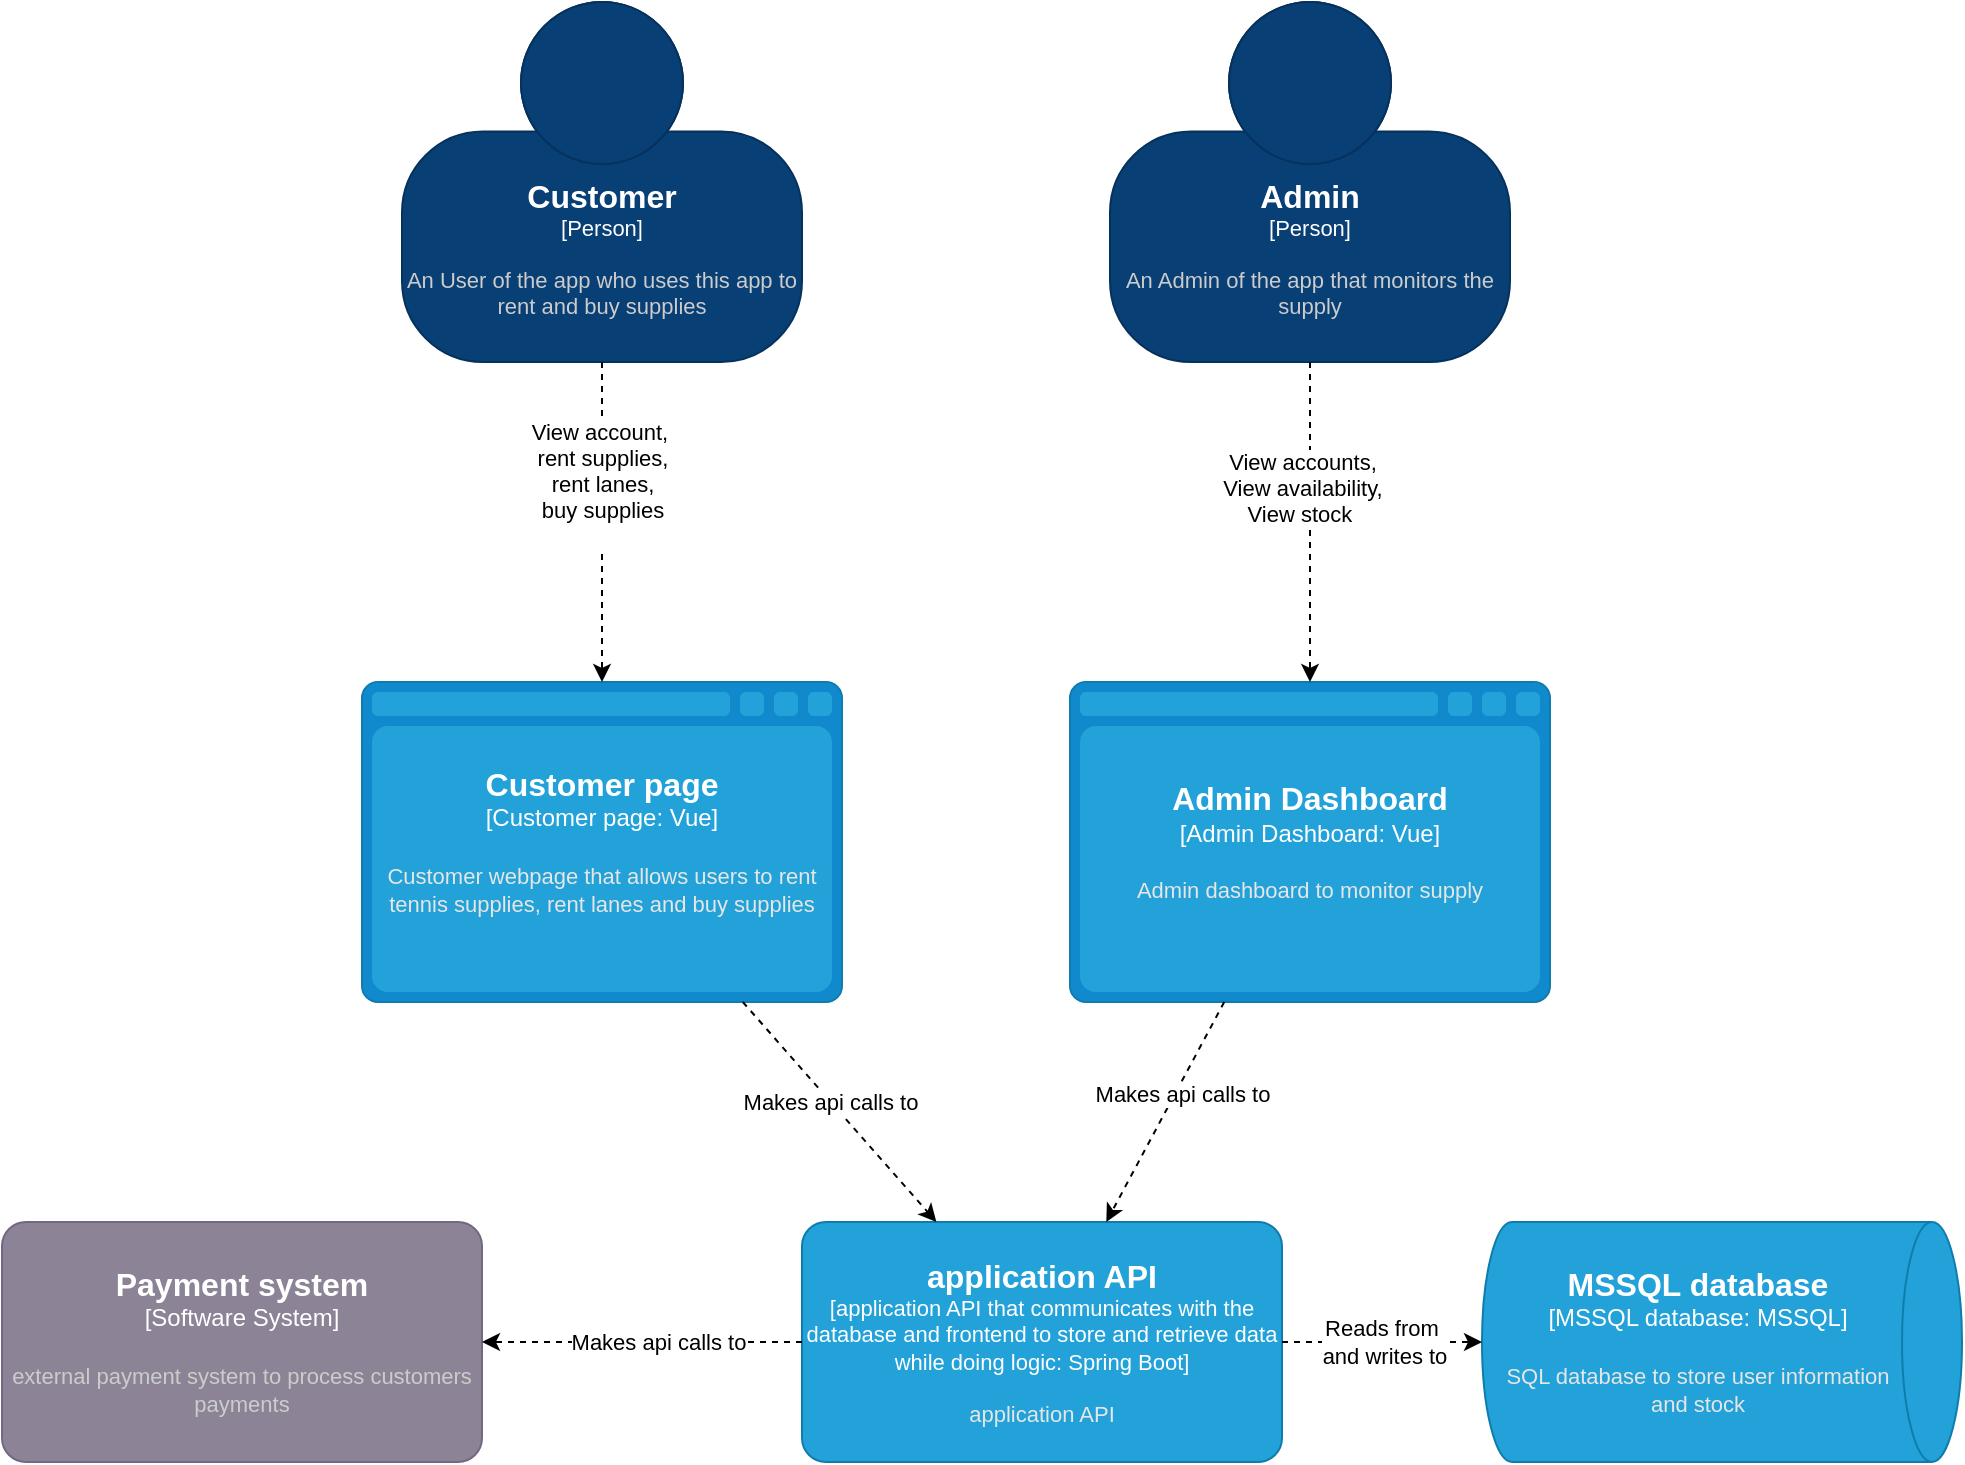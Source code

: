 <mxfile version="24.2.0" type="device">
  <diagram name="Page-1" id="nPhfZetWBflj6X07gC4a">
    <mxGraphModel dx="2658" dy="1591" grid="1" gridSize="10" guides="1" tooltips="1" connect="1" arrows="1" fold="1" page="1" pageScale="1" pageWidth="1169" pageHeight="827" math="0" shadow="0">
      <root>
        <mxCell id="0" />
        <mxCell id="1" parent="0" />
        <object placeholders="1" c4Name="Customer" c4Type="Person" c4Description="An User of the app who uses this app to rent and buy supplies" label="&lt;font style=&quot;font-size: 16px&quot;&gt;&lt;b&gt;%c4Name%&lt;/b&gt;&lt;/font&gt;&lt;div&gt;[%c4Type%]&lt;/div&gt;&lt;br&gt;&lt;div&gt;&lt;font style=&quot;font-size: 11px&quot;&gt;&lt;font color=&quot;#cccccc&quot;&gt;%c4Description%&lt;/font&gt;&lt;/div&gt;" id="tJiusB9u_01UPpiJX9_t-4">
          <mxCell style="html=1;fontSize=11;dashed=0;whiteSpace=wrap;fillColor=#083F75;strokeColor=#06315C;fontColor=#ffffff;shape=mxgraph.c4.person2;align=center;metaEdit=1;points=[[0.5,0,0],[1,0.5,0],[1,0.75,0],[0.75,1,0],[0.5,1,0],[0.25,1,0],[0,0.75,0],[0,0.5,0]];resizable=0;" parent="1" vertex="1">
            <mxGeometry x="130" y="-130" width="200" height="180" as="geometry" />
          </mxCell>
        </object>
        <object placeholders="1" c4Name="Admin" c4Type="Person" c4Description="An Admin of the app that monitors the supply " label="&lt;font style=&quot;font-size: 16px&quot;&gt;&lt;b&gt;%c4Name%&lt;/b&gt;&lt;/font&gt;&lt;div&gt;[%c4Type%]&lt;/div&gt;&lt;br&gt;&lt;div&gt;&lt;font style=&quot;font-size: 11px&quot;&gt;&lt;font color=&quot;#cccccc&quot;&gt;%c4Description%&lt;/font&gt;&lt;/div&gt;" id="tJiusB9u_01UPpiJX9_t-5">
          <mxCell style="html=1;fontSize=11;dashed=0;whiteSpace=wrap;fillColor=#083F75;strokeColor=#06315C;fontColor=#ffffff;shape=mxgraph.c4.person2;align=center;metaEdit=1;points=[[0.5,0,0],[1,0.5,0],[1,0.75,0],[0.75,1,0],[0.5,1,0],[0.25,1,0],[0,0.75,0],[0,0.5,0]];resizable=0;" parent="1" vertex="1">
            <mxGeometry x="484" y="-130" width="200" height="180" as="geometry" />
          </mxCell>
        </object>
        <object placeholders="1" c4Type="Admin Dashboard" c4Container="Admin Dashboard" c4Technology="Vue" c4Description="Admin dashboard to monitor supply" label="&lt;font style=&quot;font-size: 16px&quot;&gt;&lt;b&gt;%c4Type%&lt;/b&gt;&lt;/font&gt;&lt;div&gt;[%c4Container%:&amp;nbsp;%c4Technology%]&lt;/div&gt;&lt;br&gt;&lt;div&gt;&lt;font style=&quot;font-size: 11px&quot;&gt;&lt;font color=&quot;#E6E6E6&quot;&gt;%c4Description%&lt;/font&gt;&lt;/div&gt;" id="tJiusB9u_01UPpiJX9_t-6">
          <mxCell style="shape=mxgraph.c4.webBrowserContainer2;whiteSpace=wrap;html=1;boundedLbl=1;rounded=0;labelBackgroundColor=none;strokeColor=#118ACD;fillColor=#23A2D9;strokeColor=#118ACD;strokeColor2=#0E7DAD;fontSize=12;fontColor=#ffffff;align=center;metaEdit=1;points=[[0.5,0,0],[1,0.25,0],[1,0.5,0],[1,0.75,0],[0.5,1,0],[0,0.75,0],[0,0.5,0],[0,0.25,0]];resizable=0;" parent="1" vertex="1">
            <mxGeometry x="464" y="210" width="240" height="160" as="geometry" />
          </mxCell>
        </object>
        <object placeholders="1" c4Type="Customer page" c4Container="Customer page" c4Technology="Vue" c4Description="Customer webpage that allows users to rent tennis supplies, rent lanes and buy supplies " label="&lt;font style=&quot;font-size: 16px&quot;&gt;&lt;b&gt;%c4Type%&lt;/b&gt;&lt;/font&gt;&lt;div&gt;[%c4Container%:&amp;nbsp;%c4Technology%]&lt;/div&gt;&lt;br&gt;&lt;div&gt;&lt;font style=&quot;font-size: 11px&quot;&gt;&lt;font color=&quot;#E6E6E6&quot;&gt;%c4Description%&lt;/font&gt;&lt;/div&gt;" id="tJiusB9u_01UPpiJX9_t-7">
          <mxCell style="shape=mxgraph.c4.webBrowserContainer2;whiteSpace=wrap;html=1;boundedLbl=1;rounded=0;labelBackgroundColor=none;strokeColor=#118ACD;fillColor=#23A2D9;strokeColor=#118ACD;strokeColor2=#0E7DAD;fontSize=12;fontColor=#ffffff;align=center;metaEdit=1;points=[[0.5,0,0],[1,0.25,0],[1,0.5,0],[1,0.75,0],[0.5,1,0],[0,0.75,0],[0,0.5,0],[0,0.25,0]];resizable=0;" parent="1" vertex="1">
            <mxGeometry x="110" y="210" width="240" height="160" as="geometry" />
          </mxCell>
        </object>
        <object placeholders="1" c4Name="application API" c4Type="application API that communicates with the database and frontend to store and retrieve data while doing logic" c4Technology="Spring Boot" c4Description="application API" label="&lt;font style=&quot;font-size: 16px&quot;&gt;&lt;b&gt;%c4Name%&lt;/b&gt;&lt;/font&gt;&lt;div&gt;[%c4Type%: %c4Technology%]&lt;/div&gt;&lt;br&gt;&lt;div&gt;&lt;font style=&quot;font-size: 11px&quot;&gt;&lt;font color=&quot;#E6E6E6&quot;&gt;%c4Description%&lt;/font&gt;&lt;/div&gt;" id="tJiusB9u_01UPpiJX9_t-9">
          <mxCell style="rounded=1;whiteSpace=wrap;html=1;fontSize=11;labelBackgroundColor=none;fillColor=#23A2D9;fontColor=#ffffff;align=center;arcSize=10;strokeColor=#0E7DAD;metaEdit=1;resizable=0;points=[[0.25,0,0],[0.5,0,0],[0.75,0,0],[1,0.25,0],[1,0.5,0],[1,0.75,0],[0.75,1,0],[0.5,1,0],[0.25,1,0],[0,0.75,0],[0,0.5,0],[0,0.25,0]];" parent="1" vertex="1">
            <mxGeometry x="330" y="480" width="240" height="120" as="geometry" />
          </mxCell>
        </object>
        <object placeholders="1" c4Type="MSSQL database" c4Container="MSSQL database" c4Technology="MSSQL" c4Description="SQL database to store user information and stock" label="&lt;font style=&quot;font-size: 16px&quot;&gt;&lt;b&gt;%c4Type%&lt;/b&gt;&lt;/font&gt;&lt;div&gt;[%c4Container%:&amp;nbsp;%c4Technology%]&lt;/div&gt;&lt;br&gt;&lt;div&gt;&lt;font style=&quot;font-size: 11px&quot;&gt;&lt;font color=&quot;#E6E6E6&quot;&gt;%c4Description%&lt;/font&gt;&lt;/div&gt;" id="tJiusB9u_01UPpiJX9_t-10">
          <mxCell style="shape=cylinder3;size=15;direction=south;whiteSpace=wrap;html=1;boundedLbl=1;rounded=0;labelBackgroundColor=none;fillColor=#23A2D9;fontSize=12;fontColor=#ffffff;align=center;strokeColor=#0E7DAD;metaEdit=1;points=[[0.5,0,0],[1,0.25,0],[1,0.5,0],[1,0.75,0],[0.5,1,0],[0,0.75,0],[0,0.5,0],[0,0.25,0]];resizable=0;" parent="1" vertex="1">
            <mxGeometry x="670" y="480" width="240" height="120" as="geometry" />
          </mxCell>
        </object>
        <mxCell id="zqkXiwjLQiCNz8Se2z33-1" value="" style="endArrow=classic;html=1;rounded=0;dashed=1;" parent="1" source="tJiusB9u_01UPpiJX9_t-5" target="tJiusB9u_01UPpiJX9_t-6" edge="1">
          <mxGeometry width="50" height="50" relative="1" as="geometry">
            <mxPoint x="310" y="560" as="sourcePoint" />
            <mxPoint x="360" y="510" as="targetPoint" />
          </mxGeometry>
        </mxCell>
        <mxCell id="zqkXiwjLQiCNz8Se2z33-10" value="View accounts,&lt;div&gt;View availability,&lt;/div&gt;&lt;div&gt;View stock&amp;nbsp;&lt;/div&gt;" style="edgeLabel;html=1;align=center;verticalAlign=middle;resizable=0;points=[];" parent="zqkXiwjLQiCNz8Se2z33-1" vertex="1" connectable="0">
          <mxGeometry x="-0.3" y="5" relative="1" as="geometry">
            <mxPoint x="-9" y="7" as="offset" />
          </mxGeometry>
        </mxCell>
        <mxCell id="zqkXiwjLQiCNz8Se2z33-2" value="" style="endArrow=classic;html=1;rounded=0;dashed=1;" parent="1" source="tJiusB9u_01UPpiJX9_t-4" target="tJiusB9u_01UPpiJX9_t-7" edge="1">
          <mxGeometry width="50" height="50" relative="1" as="geometry">
            <mxPoint x="320" y="570" as="sourcePoint" />
            <mxPoint x="370" y="520" as="targetPoint" />
          </mxGeometry>
        </mxCell>
        <mxCell id="zqkXiwjLQiCNz8Se2z33-9" value="View account,&amp;nbsp;&lt;div&gt;rent supplies,&lt;/div&gt;&lt;div&gt;rent lanes,&lt;/div&gt;&lt;div&gt;buy supplies&lt;/div&gt;&lt;div&gt;&lt;br&gt;&lt;/div&gt;" style="edgeLabel;html=1;align=center;verticalAlign=middle;resizable=0;points=[];" parent="zqkXiwjLQiCNz8Se2z33-2" vertex="1" connectable="0">
          <mxGeometry x="-0.404" y="3" relative="1" as="geometry">
            <mxPoint x="-3" y="13" as="offset" />
          </mxGeometry>
        </mxCell>
        <mxCell id="zqkXiwjLQiCNz8Se2z33-3" value="" style="endArrow=classic;html=1;rounded=0;dashed=1;" parent="1" source="tJiusB9u_01UPpiJX9_t-6" target="tJiusB9u_01UPpiJX9_t-9" edge="1">
          <mxGeometry width="50" height="50" relative="1" as="geometry">
            <mxPoint x="590" y="510" as="sourcePoint" />
            <mxPoint x="640" y="460" as="targetPoint" />
          </mxGeometry>
        </mxCell>
        <mxCell id="zqkXiwjLQiCNz8Se2z33-7" value="Makes api calls to" style="edgeLabel;html=1;align=center;verticalAlign=middle;resizable=0;points=[];" parent="zqkXiwjLQiCNz8Se2z33-3" vertex="1" connectable="0">
          <mxGeometry x="-0.201" y="4" relative="1" as="geometry">
            <mxPoint x="-1" as="offset" />
          </mxGeometry>
        </mxCell>
        <mxCell id="zqkXiwjLQiCNz8Se2z33-4" value="" style="endArrow=classic;html=1;rounded=0;dashed=1;" parent="1" source="tJiusB9u_01UPpiJX9_t-7" target="tJiusB9u_01UPpiJX9_t-9" edge="1">
          <mxGeometry width="50" height="50" relative="1" as="geometry">
            <mxPoint x="460" y="550" as="sourcePoint" />
            <mxPoint x="510" y="500" as="targetPoint" />
          </mxGeometry>
        </mxCell>
        <mxCell id="zqkXiwjLQiCNz8Se2z33-8" value="Makes api calls to" style="edgeLabel;html=1;align=center;verticalAlign=middle;resizable=0;points=[];" parent="zqkXiwjLQiCNz8Se2z33-4" vertex="1" connectable="0">
          <mxGeometry x="-0.098" relative="1" as="geometry">
            <mxPoint as="offset" />
          </mxGeometry>
        </mxCell>
        <mxCell id="zqkXiwjLQiCNz8Se2z33-5" value="" style="endArrow=classic;html=1;rounded=0;dashed=1;" parent="1" source="tJiusB9u_01UPpiJX9_t-9" target="tJiusB9u_01UPpiJX9_t-10" edge="1">
          <mxGeometry width="50" height="50" relative="1" as="geometry">
            <mxPoint x="880" y="450" as="sourcePoint" />
            <mxPoint x="930" y="400" as="targetPoint" />
          </mxGeometry>
        </mxCell>
        <mxCell id="zqkXiwjLQiCNz8Se2z33-6" value="Reads from&amp;nbsp;&lt;div&gt;and writes to&lt;/div&gt;" style="edgeLabel;html=1;align=center;verticalAlign=middle;resizable=0;points=[];" parent="zqkXiwjLQiCNz8Se2z33-5" vertex="1" connectable="0">
          <mxGeometry x="-0.444" y="2" relative="1" as="geometry">
            <mxPoint x="23" y="2" as="offset" />
          </mxGeometry>
        </mxCell>
        <object placeholders="1" c4Name="Payment system" c4Type="Software System" c4Description="external payment system to process customers payments" label="&lt;font style=&quot;font-size: 16px&quot;&gt;&lt;b&gt;%c4Name%&lt;/b&gt;&lt;/font&gt;&lt;div&gt;[%c4Type%]&lt;/div&gt;&lt;br&gt;&lt;div&gt;&lt;font style=&quot;font-size: 11px&quot;&gt;&lt;font color=&quot;#cccccc&quot;&gt;%c4Description%&lt;/font&gt;&lt;/div&gt;" id="ZIuP7GUe710QH3kVfk7Z-1">
          <mxCell style="rounded=1;whiteSpace=wrap;html=1;labelBackgroundColor=none;fillColor=#8C8496;fontColor=#ffffff;align=center;arcSize=10;strokeColor=#736782;metaEdit=1;resizable=0;points=[[0.25,0,0],[0.5,0,0],[0.75,0,0],[1,0.25,0],[1,0.5,0],[1,0.75,0],[0.75,1,0],[0.5,1,0],[0.25,1,0],[0,0.75,0],[0,0.5,0],[0,0.25,0]];" vertex="1" parent="1">
            <mxGeometry x="-70" y="480" width="240" height="120" as="geometry" />
          </mxCell>
        </object>
        <mxCell id="ZIuP7GUe710QH3kVfk7Z-2" value="" style="endArrow=classic;html=1;rounded=0;dashed=1;" edge="1" parent="1" source="tJiusB9u_01UPpiJX9_t-9" target="ZIuP7GUe710QH3kVfk7Z-1">
          <mxGeometry width="50" height="50" relative="1" as="geometry">
            <mxPoint x="310" y="380" as="sourcePoint" />
            <mxPoint x="407" y="490" as="targetPoint" />
          </mxGeometry>
        </mxCell>
        <mxCell id="ZIuP7GUe710QH3kVfk7Z-3" value="Makes api calls to" style="edgeLabel;html=1;align=center;verticalAlign=middle;resizable=0;points=[];" vertex="1" connectable="0" parent="ZIuP7GUe710QH3kVfk7Z-2">
          <mxGeometry x="-0.098" relative="1" as="geometry">
            <mxPoint as="offset" />
          </mxGeometry>
        </mxCell>
      </root>
    </mxGraphModel>
  </diagram>
</mxfile>
